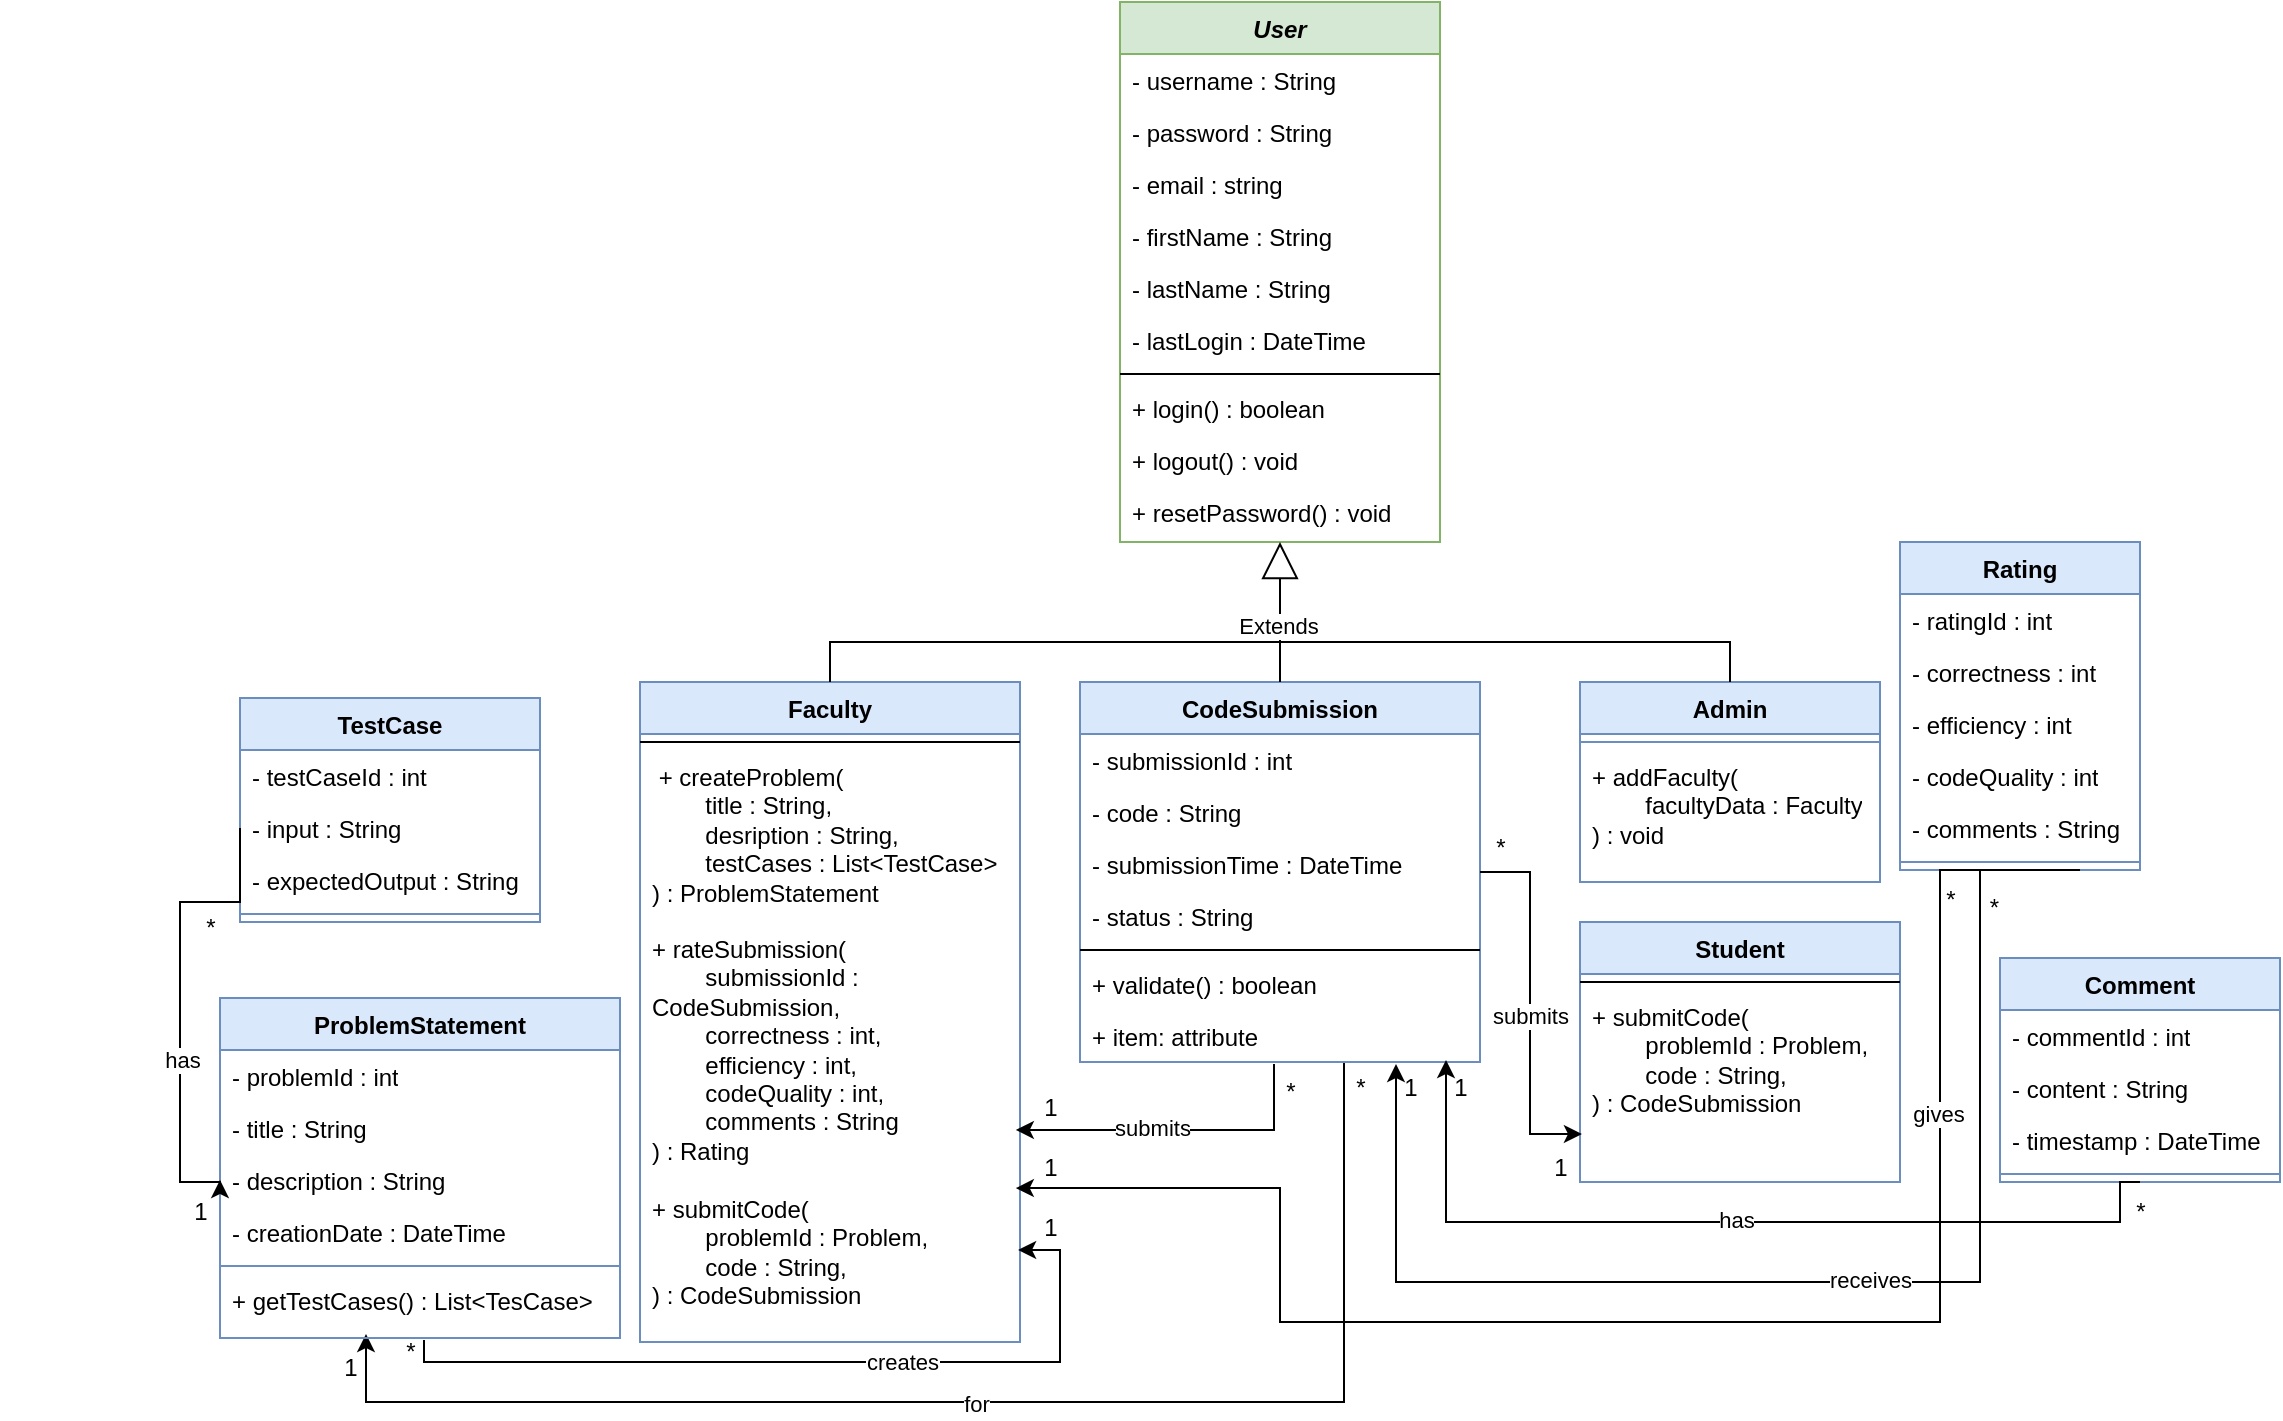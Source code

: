 <mxfile version="26.0.14">
  <diagram id="C5RBs43oDa-KdzZeNtuy" name="UML class diagram">
    <mxGraphModel dx="2288" dy="2076" grid="1" gridSize="10" guides="1" tooltips="1" connect="1" arrows="1" fold="1" page="1" pageScale="1" pageWidth="827" pageHeight="1169" math="0" shadow="0">
      <root>
        <mxCell id="WIyWlLk6GJQsqaUBKTNV-0" />
        <mxCell id="WIyWlLk6GJQsqaUBKTNV-1" parent="WIyWlLk6GJQsqaUBKTNV-0" />
        <mxCell id="zkfFHV4jXpPFQw0GAbJ--0" value="User" style="swimlane;fontStyle=3;align=center;verticalAlign=top;childLayout=stackLayout;horizontal=1;startSize=26;horizontalStack=0;resizeParent=1;resizeLast=0;collapsible=1;marginBottom=0;rounded=0;shadow=0;strokeWidth=1;fillColor=#d5e8d4;strokeColor=#82b366;" parent="WIyWlLk6GJQsqaUBKTNV-1" vertex="1">
          <mxGeometry x="550" y="-150" width="160" height="270" as="geometry">
            <mxRectangle x="230" y="140" width="160" height="26" as="alternateBounds" />
          </mxGeometry>
        </mxCell>
        <mxCell id="zkfFHV4jXpPFQw0GAbJ--1" value="- username : String" style="text;align=left;verticalAlign=top;spacingLeft=4;spacingRight=4;overflow=hidden;rotatable=0;points=[[0,0.5],[1,0.5]];portConstraint=eastwest;" parent="zkfFHV4jXpPFQw0GAbJ--0" vertex="1">
          <mxGeometry y="26" width="160" height="26" as="geometry" />
        </mxCell>
        <mxCell id="zkfFHV4jXpPFQw0GAbJ--2" value="- password : String" style="text;align=left;verticalAlign=top;spacingLeft=4;spacingRight=4;overflow=hidden;rotatable=0;points=[[0,0.5],[1,0.5]];portConstraint=eastwest;rounded=0;shadow=0;html=0;" parent="zkfFHV4jXpPFQw0GAbJ--0" vertex="1">
          <mxGeometry y="52" width="160" height="26" as="geometry" />
        </mxCell>
        <mxCell id="zkfFHV4jXpPFQw0GAbJ--3" value="- email : string" style="text;align=left;verticalAlign=top;spacingLeft=4;spacingRight=4;overflow=hidden;rotatable=0;points=[[0,0.5],[1,0.5]];portConstraint=eastwest;rounded=0;shadow=0;html=0;" parent="zkfFHV4jXpPFQw0GAbJ--0" vertex="1">
          <mxGeometry y="78" width="160" height="26" as="geometry" />
        </mxCell>
        <mxCell id="7-g8ltdBN5km7D0hTnnt-24" value="- firstName : String" style="text;strokeColor=none;fillColor=none;align=left;verticalAlign=top;spacingLeft=4;spacingRight=4;overflow=hidden;rotatable=0;points=[[0,0.5],[1,0.5]];portConstraint=eastwest;whiteSpace=wrap;html=1;" parent="zkfFHV4jXpPFQw0GAbJ--0" vertex="1">
          <mxGeometry y="104" width="160" height="26" as="geometry" />
        </mxCell>
        <mxCell id="7-g8ltdBN5km7D0hTnnt-26" value="- lastName : String" style="text;strokeColor=none;fillColor=none;align=left;verticalAlign=top;spacingLeft=4;spacingRight=4;overflow=hidden;rotatable=0;points=[[0,0.5],[1,0.5]];portConstraint=eastwest;whiteSpace=wrap;html=1;" parent="zkfFHV4jXpPFQw0GAbJ--0" vertex="1">
          <mxGeometry y="130" width="160" height="26" as="geometry" />
        </mxCell>
        <mxCell id="7-g8ltdBN5km7D0hTnnt-25" value="- lastLogin : DateTime" style="text;strokeColor=none;fillColor=none;align=left;verticalAlign=top;spacingLeft=4;spacingRight=4;overflow=hidden;rotatable=0;points=[[0,0.5],[1,0.5]];portConstraint=eastwest;whiteSpace=wrap;html=1;" parent="zkfFHV4jXpPFQw0GAbJ--0" vertex="1">
          <mxGeometry y="156" width="160" height="26" as="geometry" />
        </mxCell>
        <mxCell id="zkfFHV4jXpPFQw0GAbJ--4" value="" style="line;html=1;strokeWidth=1;align=left;verticalAlign=middle;spacingTop=-1;spacingLeft=3;spacingRight=3;rotatable=0;labelPosition=right;points=[];portConstraint=eastwest;" parent="zkfFHV4jXpPFQw0GAbJ--0" vertex="1">
          <mxGeometry y="182" width="160" height="8" as="geometry" />
        </mxCell>
        <mxCell id="7-g8ltdBN5km7D0hTnnt-27" value="+ login() : boolean" style="text;strokeColor=none;fillColor=none;align=left;verticalAlign=top;spacingLeft=4;spacingRight=4;overflow=hidden;rotatable=0;points=[[0,0.5],[1,0.5]];portConstraint=eastwest;whiteSpace=wrap;html=1;" parent="zkfFHV4jXpPFQw0GAbJ--0" vertex="1">
          <mxGeometry y="190" width="160" height="26" as="geometry" />
        </mxCell>
        <mxCell id="7-g8ltdBN5km7D0hTnnt-28" value="+ logout() : void" style="text;strokeColor=none;fillColor=none;align=left;verticalAlign=top;spacingLeft=4;spacingRight=4;overflow=hidden;rotatable=0;points=[[0,0.5],[1,0.5]];portConstraint=eastwest;whiteSpace=wrap;html=1;" parent="zkfFHV4jXpPFQw0GAbJ--0" vertex="1">
          <mxGeometry y="216" width="160" height="26" as="geometry" />
        </mxCell>
        <mxCell id="7-g8ltdBN5km7D0hTnnt-29" value="+ resetPassword() : void" style="text;strokeColor=none;fillColor=none;align=left;verticalAlign=top;spacingLeft=4;spacingRight=4;overflow=hidden;rotatable=0;points=[[0,0.5],[1,0.5]];portConstraint=eastwest;whiteSpace=wrap;html=1;" parent="zkfFHV4jXpPFQw0GAbJ--0" vertex="1">
          <mxGeometry y="242" width="160" height="26" as="geometry" />
        </mxCell>
        <mxCell id="7-g8ltdBN5km7D0hTnnt-107" style="edgeStyle=orthogonalEdgeStyle;rounded=0;orthogonalLoop=1;jettySize=auto;html=1;entryX=0.365;entryY=0.938;entryDx=0;entryDy=0;exitX=0.66;exitY=1;exitDx=0;exitDy=0;exitPerimeter=0;entryPerimeter=0;" parent="WIyWlLk6GJQsqaUBKTNV-1" source="7-g8ltdBN5km7D0hTnnt-40" target="7-g8ltdBN5km7D0hTnnt-15" edge="1">
          <mxGeometry relative="1" as="geometry">
            <Array as="points">
              <mxPoint x="662" y="550" />
              <mxPoint x="173" y="550" />
            </Array>
          </mxGeometry>
        </mxCell>
        <mxCell id="7-g8ltdBN5km7D0hTnnt-110" value="for" style="edgeLabel;html=1;align=center;verticalAlign=middle;resizable=0;points=[];" parent="7-g8ltdBN5km7D0hTnnt-107" vertex="1" connectable="0">
          <mxGeometry x="0.023" y="1" relative="1" as="geometry">
            <mxPoint as="offset" />
          </mxGeometry>
        </mxCell>
        <mxCell id="zkfFHV4jXpPFQw0GAbJ--6" value="CodeSubmission" style="swimlane;fontStyle=1;align=center;verticalAlign=top;childLayout=stackLayout;horizontal=1;startSize=26;horizontalStack=0;resizeParent=1;resizeLast=0;collapsible=1;marginBottom=0;rounded=0;shadow=0;strokeWidth=1;fillColor=#dae8fc;strokeColor=#6c8ebf;" parent="WIyWlLk6GJQsqaUBKTNV-1" vertex="1">
          <mxGeometry x="530" y="190" width="200" height="190" as="geometry">
            <mxRectangle x="130" y="380" width="160" height="26" as="alternateBounds" />
          </mxGeometry>
        </mxCell>
        <mxCell id="7-g8ltdBN5km7D0hTnnt-42" value="- submissionId : int" style="text;strokeColor=none;fillColor=none;align=left;verticalAlign=top;spacingLeft=4;spacingRight=4;overflow=hidden;rotatable=0;points=[[0,0.5],[1,0.5]];portConstraint=eastwest;whiteSpace=wrap;html=1;" parent="zkfFHV4jXpPFQw0GAbJ--6" vertex="1">
          <mxGeometry y="26" width="200" height="26" as="geometry" />
        </mxCell>
        <mxCell id="7-g8ltdBN5km7D0hTnnt-44" value="- code : String" style="text;strokeColor=none;fillColor=none;align=left;verticalAlign=top;spacingLeft=4;spacingRight=4;overflow=hidden;rotatable=0;points=[[0,0.5],[1,0.5]];portConstraint=eastwest;whiteSpace=wrap;html=1;" parent="zkfFHV4jXpPFQw0GAbJ--6" vertex="1">
          <mxGeometry y="52" width="200" height="26" as="geometry" />
        </mxCell>
        <mxCell id="7-g8ltdBN5km7D0hTnnt-43" value="- submissionTime : DateTime" style="text;strokeColor=none;fillColor=none;align=left;verticalAlign=top;spacingLeft=4;spacingRight=4;overflow=hidden;rotatable=0;points=[[0,0.5],[1,0.5]];portConstraint=eastwest;whiteSpace=wrap;html=1;" parent="zkfFHV4jXpPFQw0GAbJ--6" vertex="1">
          <mxGeometry y="78" width="200" height="26" as="geometry" />
        </mxCell>
        <mxCell id="7-g8ltdBN5km7D0hTnnt-41" value="- status : String" style="text;strokeColor=none;fillColor=none;align=left;verticalAlign=top;spacingLeft=4;spacingRight=4;overflow=hidden;rotatable=0;points=[[0,0.5],[1,0.5]];portConstraint=eastwest;whiteSpace=wrap;html=1;" parent="zkfFHV4jXpPFQw0GAbJ--6" vertex="1">
          <mxGeometry y="104" width="200" height="26" as="geometry" />
        </mxCell>
        <mxCell id="zkfFHV4jXpPFQw0GAbJ--9" value="" style="line;html=1;strokeWidth=1;align=left;verticalAlign=middle;spacingTop=-1;spacingLeft=3;spacingRight=3;rotatable=0;labelPosition=right;points=[];portConstraint=eastwest;" parent="zkfFHV4jXpPFQw0GAbJ--6" vertex="1">
          <mxGeometry y="130" width="200" height="8" as="geometry" />
        </mxCell>
        <mxCell id="7-g8ltdBN5km7D0hTnnt-39" value="+ validate() : boolean" style="text;strokeColor=none;fillColor=none;align=left;verticalAlign=top;spacingLeft=4;spacingRight=4;overflow=hidden;rotatable=0;points=[[0,0.5],[1,0.5]];portConstraint=eastwest;whiteSpace=wrap;html=1;" parent="zkfFHV4jXpPFQw0GAbJ--6" vertex="1">
          <mxGeometry y="138" width="200" height="26" as="geometry" />
        </mxCell>
        <mxCell id="7-g8ltdBN5km7D0hTnnt-40" value="+ item: attribute" style="text;strokeColor=none;fillColor=none;align=left;verticalAlign=top;spacingLeft=4;spacingRight=4;overflow=hidden;rotatable=0;points=[[0,0.5],[1,0.5]];portConstraint=eastwest;whiteSpace=wrap;html=1;" parent="zkfFHV4jXpPFQw0GAbJ--6" vertex="1">
          <mxGeometry y="164" width="200" height="26" as="geometry" />
        </mxCell>
        <mxCell id="zkfFHV4jXpPFQw0GAbJ--17" value="Faculty" style="swimlane;fontStyle=1;align=center;verticalAlign=top;childLayout=stackLayout;horizontal=1;startSize=26;horizontalStack=0;resizeParent=1;resizeLast=0;collapsible=1;marginBottom=0;rounded=0;shadow=0;strokeWidth=1;fillColor=#dae8fc;strokeColor=#6c8ebf;" parent="WIyWlLk6GJQsqaUBKTNV-1" vertex="1">
          <mxGeometry x="310" y="190" width="190" height="330" as="geometry">
            <mxRectangle x="550" y="140" width="160" height="26" as="alternateBounds" />
          </mxGeometry>
        </mxCell>
        <mxCell id="zkfFHV4jXpPFQw0GAbJ--23" value="" style="line;html=1;strokeWidth=1;align=left;verticalAlign=middle;spacingTop=-1;spacingLeft=3;spacingRight=3;rotatable=0;labelPosition=right;points=[];portConstraint=eastwest;" parent="zkfFHV4jXpPFQw0GAbJ--17" vertex="1">
          <mxGeometry y="26" width="190" height="8" as="geometry" />
        </mxCell>
        <mxCell id="7-g8ltdBN5km7D0hTnnt-45" value="&amp;nbsp;+ createProblem(&lt;div&gt;&lt;span style=&quot;white-space: pre;&quot;&gt;&lt;span style=&quot;white-space: pre;&quot;&gt;&#x9;&lt;/span&gt;title : String,&lt;/span&gt;&lt;/div&gt;&lt;div&gt;&lt;span style=&quot;white-space: pre;&quot;&gt;&lt;span style=&quot;white-space: pre;&quot;&gt;&#x9;&lt;/span&gt;desription : String,&lt;/span&gt;&lt;/div&gt;&lt;div&gt;&lt;span style=&quot;white-space: pre;&quot;&gt;&lt;span style=&quot;white-space: pre;&quot;&gt;&#x9;&lt;/span&gt;testCases : List&amp;lt;TestCase&amp;gt;&#x9;&lt;/span&gt;&lt;/div&gt;&lt;div&gt;) : ProblemStatement&lt;/div&gt;" style="text;strokeColor=none;fillColor=none;align=left;verticalAlign=top;spacingLeft=4;spacingRight=4;overflow=hidden;rotatable=0;points=[[0,0.5],[1,0.5]];portConstraint=eastwest;whiteSpace=wrap;html=1;" parent="zkfFHV4jXpPFQw0GAbJ--17" vertex="1">
          <mxGeometry y="34" width="190" height="86" as="geometry" />
        </mxCell>
        <mxCell id="7-g8ltdBN5km7D0hTnnt-46" value="+ rateSubmission(&lt;div&gt;&lt;span style=&quot;white-space: pre;&quot;&gt;&#x9;&lt;/span&gt;submissionId : CodeSubmission,&lt;/div&gt;&lt;div&gt;&lt;span style=&quot;white-space: pre;&quot;&gt;&#x9;&lt;/span&gt;correctness : int,&lt;br&gt;&lt;/div&gt;&lt;div&gt;&lt;span style=&quot;white-space: pre;&quot;&gt;&#x9;&lt;/span&gt;efficiency : int,&lt;br&gt;&lt;/div&gt;&lt;div&gt;&lt;span style=&quot;white-space: pre;&quot;&gt;&#x9;&lt;/span&gt;codeQuality : int,&lt;br&gt;&lt;/div&gt;&lt;div&gt;&lt;span style=&quot;white-space: pre;&quot;&gt;&#x9;&lt;/span&gt;comments : String&lt;br&gt;&lt;/div&gt;&lt;div&gt;) : Rating&lt;/div&gt;" style="text;strokeColor=none;fillColor=none;align=left;verticalAlign=top;spacingLeft=4;spacingRight=4;overflow=hidden;rotatable=0;points=[[0,0.5],[1,0.5]];portConstraint=eastwest;whiteSpace=wrap;html=1;" parent="zkfFHV4jXpPFQw0GAbJ--17" vertex="1">
          <mxGeometry y="120" width="190" height="130" as="geometry" />
        </mxCell>
        <mxCell id="7-g8ltdBN5km7D0hTnnt-48" value="+ submitCode(&lt;div&gt;&lt;span style=&quot;white-space: pre;&quot;&gt;&#x9;&lt;/span&gt;problemId : Problem,&lt;br&gt;&lt;/div&gt;&lt;div&gt;&lt;span style=&quot;white-space: pre;&quot;&gt;&#x9;&lt;/span&gt;code : String,&lt;/div&gt;&lt;div&gt;) : CodeSubmission&lt;/div&gt;" style="text;strokeColor=none;fillColor=none;align=left;verticalAlign=top;spacingLeft=4;spacingRight=4;overflow=hidden;rotatable=0;points=[[0,0.5],[1,0.5]];portConstraint=eastwest;whiteSpace=wrap;html=1;" parent="zkfFHV4jXpPFQw0GAbJ--17" vertex="1">
          <mxGeometry y="250" width="190" height="80" as="geometry" />
        </mxCell>
        <mxCell id="7-g8ltdBN5km7D0hTnnt-4" value="Admin" style="swimlane;fontStyle=1;align=center;verticalAlign=top;childLayout=stackLayout;horizontal=1;startSize=26;horizontalStack=0;resizeParent=1;resizeParentMax=0;resizeLast=0;collapsible=1;marginBottom=0;whiteSpace=wrap;html=1;fillColor=#dae8fc;strokeColor=#6c8ebf;" parent="WIyWlLk6GJQsqaUBKTNV-1" vertex="1">
          <mxGeometry x="780" y="190" width="150" height="100" as="geometry" />
        </mxCell>
        <mxCell id="7-g8ltdBN5km7D0hTnnt-6" value="" style="line;strokeWidth=1;fillColor=none;align=left;verticalAlign=middle;spacingTop=-1;spacingLeft=3;spacingRight=3;rotatable=0;labelPosition=right;points=[];portConstraint=eastwest;strokeColor=inherit;" parent="7-g8ltdBN5km7D0hTnnt-4" vertex="1">
          <mxGeometry y="26" width="150" height="8" as="geometry" />
        </mxCell>
        <mxCell id="7-g8ltdBN5km7D0hTnnt-7" value="+ addFaculty(&lt;div&gt;&lt;span style=&quot;white-space: pre;&quot;&gt;&#x9;&lt;/span&gt;facultyData : Faculty&lt;br&gt;&lt;/div&gt;&lt;div&gt;) : void&lt;/div&gt;" style="text;strokeColor=none;fillColor=none;align=left;verticalAlign=top;spacingLeft=4;spacingRight=4;overflow=hidden;rotatable=0;points=[[0,0.5],[1,0.5]];portConstraint=eastwest;whiteSpace=wrap;html=1;" parent="7-g8ltdBN5km7D0hTnnt-4" vertex="1">
          <mxGeometry y="34" width="150" height="66" as="geometry" />
        </mxCell>
        <mxCell id="7-g8ltdBN5km7D0hTnnt-8" value="Rating" style="swimlane;fontStyle=1;align=center;verticalAlign=top;childLayout=stackLayout;horizontal=1;startSize=26;horizontalStack=0;resizeParent=1;resizeParentMax=0;resizeLast=0;collapsible=1;marginBottom=0;whiteSpace=wrap;html=1;fillColor=#dae8fc;strokeColor=#6c8ebf;" parent="WIyWlLk6GJQsqaUBKTNV-1" vertex="1">
          <mxGeometry x="940" y="120" width="120" height="164" as="geometry" />
        </mxCell>
        <mxCell id="7-g8ltdBN5km7D0hTnnt-31" value="- ratingId : int" style="text;strokeColor=none;fillColor=none;align=left;verticalAlign=top;spacingLeft=4;spacingRight=4;overflow=hidden;rotatable=0;points=[[0,0.5],[1,0.5]];portConstraint=eastwest;whiteSpace=wrap;html=1;" parent="7-g8ltdBN5km7D0hTnnt-8" vertex="1">
          <mxGeometry y="26" width="120" height="26" as="geometry" />
        </mxCell>
        <mxCell id="7-g8ltdBN5km7D0hTnnt-33" value="- correctness : int" style="text;strokeColor=none;fillColor=none;align=left;verticalAlign=top;spacingLeft=4;spacingRight=4;overflow=hidden;rotatable=0;points=[[0,0.5],[1,0.5]];portConstraint=eastwest;whiteSpace=wrap;html=1;" parent="7-g8ltdBN5km7D0hTnnt-8" vertex="1">
          <mxGeometry y="52" width="120" height="26" as="geometry" />
        </mxCell>
        <mxCell id="7-g8ltdBN5km7D0hTnnt-34" value="- efficiency : int" style="text;strokeColor=none;fillColor=none;align=left;verticalAlign=top;spacingLeft=4;spacingRight=4;overflow=hidden;rotatable=0;points=[[0,0.5],[1,0.5]];portConstraint=eastwest;whiteSpace=wrap;html=1;" parent="7-g8ltdBN5km7D0hTnnt-8" vertex="1">
          <mxGeometry y="78" width="120" height="26" as="geometry" />
        </mxCell>
        <mxCell id="7-g8ltdBN5km7D0hTnnt-32" value="- codeQuality : int" style="text;strokeColor=none;fillColor=none;align=left;verticalAlign=top;spacingLeft=4;spacingRight=4;overflow=hidden;rotatable=0;points=[[0,0.5],[1,0.5]];portConstraint=eastwest;whiteSpace=wrap;html=1;" parent="7-g8ltdBN5km7D0hTnnt-8" vertex="1">
          <mxGeometry y="104" width="120" height="26" as="geometry" />
        </mxCell>
        <mxCell id="7-g8ltdBN5km7D0hTnnt-9" value="- comments : String" style="text;strokeColor=none;fillColor=none;align=left;verticalAlign=top;spacingLeft=4;spacingRight=4;overflow=hidden;rotatable=0;points=[[0,0.5],[1,0.5]];portConstraint=eastwest;whiteSpace=wrap;html=1;" parent="7-g8ltdBN5km7D0hTnnt-8" vertex="1">
          <mxGeometry y="130" width="120" height="26" as="geometry" />
        </mxCell>
        <mxCell id="7-g8ltdBN5km7D0hTnnt-10" value="" style="line;strokeWidth=1;fillColor=none;align=left;verticalAlign=middle;spacingTop=-1;spacingLeft=3;spacingRight=3;rotatable=0;labelPosition=right;points=[];portConstraint=eastwest;strokeColor=inherit;" parent="7-g8ltdBN5km7D0hTnnt-8" vertex="1">
          <mxGeometry y="156" width="120" height="8" as="geometry" />
        </mxCell>
        <mxCell id="7-g8ltdBN5km7D0hTnnt-12" value="ProblemStatement" style="swimlane;fontStyle=1;align=center;verticalAlign=top;childLayout=stackLayout;horizontal=1;startSize=26;horizontalStack=0;resizeParent=1;resizeParentMax=0;resizeLast=0;collapsible=1;marginBottom=0;whiteSpace=wrap;html=1;fillColor=#dae8fc;strokeColor=#6c8ebf;" parent="WIyWlLk6GJQsqaUBKTNV-1" vertex="1">
          <mxGeometry x="100" y="348" width="200" height="170" as="geometry" />
        </mxCell>
        <mxCell id="7-g8ltdBN5km7D0hTnnt-35" value="- problemId : int" style="text;strokeColor=none;fillColor=none;align=left;verticalAlign=top;spacingLeft=4;spacingRight=4;overflow=hidden;rotatable=0;points=[[0,0.5],[1,0.5]];portConstraint=eastwest;whiteSpace=wrap;html=1;" parent="7-g8ltdBN5km7D0hTnnt-12" vertex="1">
          <mxGeometry y="26" width="200" height="26" as="geometry" />
        </mxCell>
        <mxCell id="7-g8ltdBN5km7D0hTnnt-36" value="- title : String" style="text;strokeColor=none;fillColor=none;align=left;verticalAlign=top;spacingLeft=4;spacingRight=4;overflow=hidden;rotatable=0;points=[[0,0.5],[1,0.5]];portConstraint=eastwest;whiteSpace=wrap;html=1;" parent="7-g8ltdBN5km7D0hTnnt-12" vertex="1">
          <mxGeometry y="52" width="200" height="26" as="geometry" />
        </mxCell>
        <mxCell id="7-g8ltdBN5km7D0hTnnt-37" value="- description : String" style="text;strokeColor=none;fillColor=none;align=left;verticalAlign=top;spacingLeft=4;spacingRight=4;overflow=hidden;rotatable=0;points=[[0,0.5],[1,0.5]];portConstraint=eastwest;whiteSpace=wrap;html=1;" parent="7-g8ltdBN5km7D0hTnnt-12" vertex="1">
          <mxGeometry y="78" width="200" height="26" as="geometry" />
        </mxCell>
        <mxCell id="7-g8ltdBN5km7D0hTnnt-13" value="- creationDate : DateTime" style="text;strokeColor=none;fillColor=none;align=left;verticalAlign=top;spacingLeft=4;spacingRight=4;overflow=hidden;rotatable=0;points=[[0,0.5],[1,0.5]];portConstraint=eastwest;whiteSpace=wrap;html=1;" parent="7-g8ltdBN5km7D0hTnnt-12" vertex="1">
          <mxGeometry y="104" width="200" height="26" as="geometry" />
        </mxCell>
        <mxCell id="7-g8ltdBN5km7D0hTnnt-14" value="" style="line;strokeWidth=1;fillColor=none;align=left;verticalAlign=middle;spacingTop=-1;spacingLeft=3;spacingRight=3;rotatable=0;labelPosition=right;points=[];portConstraint=eastwest;strokeColor=inherit;" parent="7-g8ltdBN5km7D0hTnnt-12" vertex="1">
          <mxGeometry y="130" width="200" height="8" as="geometry" />
        </mxCell>
        <mxCell id="7-g8ltdBN5km7D0hTnnt-15" value="+ getTestCases() : List&amp;lt;TesCase&amp;gt;" style="text;strokeColor=none;fillColor=none;align=left;verticalAlign=top;spacingLeft=4;spacingRight=4;overflow=hidden;rotatable=0;points=[[0,0.5],[1,0.5]];portConstraint=eastwest;whiteSpace=wrap;html=1;" parent="7-g8ltdBN5km7D0hTnnt-12" vertex="1">
          <mxGeometry y="138" width="200" height="32" as="geometry" />
        </mxCell>
        <mxCell id="7-g8ltdBN5km7D0hTnnt-16" value="TestCase" style="swimlane;fontStyle=1;align=center;verticalAlign=top;childLayout=stackLayout;horizontal=1;startSize=26;horizontalStack=0;resizeParent=1;resizeParentMax=0;resizeLast=0;collapsible=1;marginBottom=0;whiteSpace=wrap;html=1;fillColor=#dae8fc;strokeColor=#6c8ebf;" parent="WIyWlLk6GJQsqaUBKTNV-1" vertex="1">
          <mxGeometry x="110" y="198" width="150" height="112" as="geometry" />
        </mxCell>
        <mxCell id="7-g8ltdBN5km7D0hTnnt-17" value="- testCaseId : int&lt;span style=&quot;white-space: pre;&quot;&gt;&#x9;&lt;/span&gt;" style="text;strokeColor=none;fillColor=none;align=left;verticalAlign=top;spacingLeft=4;spacingRight=4;overflow=hidden;rotatable=0;points=[[0,0.5],[1,0.5]];portConstraint=eastwest;whiteSpace=wrap;html=1;" parent="7-g8ltdBN5km7D0hTnnt-16" vertex="1">
          <mxGeometry y="26" width="150" height="26" as="geometry" />
        </mxCell>
        <mxCell id="7-g8ltdBN5km7D0hTnnt-47" value="- input : String" style="text;strokeColor=none;fillColor=none;align=left;verticalAlign=top;spacingLeft=4;spacingRight=4;overflow=hidden;rotatable=0;points=[[0,0.5],[1,0.5]];portConstraint=eastwest;whiteSpace=wrap;html=1;" parent="7-g8ltdBN5km7D0hTnnt-16" vertex="1">
          <mxGeometry y="52" width="150" height="26" as="geometry" />
        </mxCell>
        <mxCell id="7-g8ltdBN5km7D0hTnnt-19" value="- expectedOutput : String" style="text;strokeColor=none;fillColor=none;align=left;verticalAlign=top;spacingLeft=4;spacingRight=4;overflow=hidden;rotatable=0;points=[[0,0.5],[1,0.5]];portConstraint=eastwest;whiteSpace=wrap;html=1;" parent="7-g8ltdBN5km7D0hTnnt-16" vertex="1">
          <mxGeometry y="78" width="150" height="26" as="geometry" />
        </mxCell>
        <mxCell id="7-g8ltdBN5km7D0hTnnt-18" value="" style="line;strokeWidth=1;fillColor=none;align=left;verticalAlign=middle;spacingTop=-1;spacingLeft=3;spacingRight=3;rotatable=0;labelPosition=right;points=[];portConstraint=eastwest;strokeColor=inherit;" parent="7-g8ltdBN5km7D0hTnnt-16" vertex="1">
          <mxGeometry y="104" width="150" height="8" as="geometry" />
        </mxCell>
        <mxCell id="7-g8ltdBN5km7D0hTnnt-20" value="Comment" style="swimlane;fontStyle=1;align=center;verticalAlign=top;childLayout=stackLayout;horizontal=1;startSize=26;horizontalStack=0;resizeParent=1;resizeParentMax=0;resizeLast=0;collapsible=1;marginBottom=0;whiteSpace=wrap;html=1;fillColor=#dae8fc;strokeColor=#6c8ebf;" parent="WIyWlLk6GJQsqaUBKTNV-1" vertex="1">
          <mxGeometry x="990" y="328" width="140" height="112" as="geometry" />
        </mxCell>
        <mxCell id="7-g8ltdBN5km7D0hTnnt-23" value="- commentId : int" style="text;strokeColor=none;fillColor=none;align=left;verticalAlign=top;spacingLeft=4;spacingRight=4;overflow=hidden;rotatable=0;points=[[0,0.5],[1,0.5]];portConstraint=eastwest;whiteSpace=wrap;html=1;" parent="7-g8ltdBN5km7D0hTnnt-20" vertex="1">
          <mxGeometry y="26" width="140" height="26" as="geometry" />
        </mxCell>
        <mxCell id="7-g8ltdBN5km7D0hTnnt-38" value="- content : String" style="text;strokeColor=none;fillColor=none;align=left;verticalAlign=top;spacingLeft=4;spacingRight=4;overflow=hidden;rotatable=0;points=[[0,0.5],[1,0.5]];portConstraint=eastwest;whiteSpace=wrap;html=1;" parent="7-g8ltdBN5km7D0hTnnt-20" vertex="1">
          <mxGeometry y="52" width="140" height="26" as="geometry" />
        </mxCell>
        <mxCell id="7-g8ltdBN5km7D0hTnnt-21" value="- timestamp : DateTime" style="text;strokeColor=none;fillColor=none;align=left;verticalAlign=top;spacingLeft=4;spacingRight=4;overflow=hidden;rotatable=0;points=[[0,0.5],[1,0.5]];portConstraint=eastwest;whiteSpace=wrap;html=1;" parent="7-g8ltdBN5km7D0hTnnt-20" vertex="1">
          <mxGeometry y="78" width="140" height="26" as="geometry" />
        </mxCell>
        <mxCell id="7-g8ltdBN5km7D0hTnnt-22" value="" style="line;strokeWidth=1;fillColor=none;align=left;verticalAlign=middle;spacingTop=-1;spacingLeft=3;spacingRight=3;rotatable=0;labelPosition=right;points=[];portConstraint=eastwest;strokeColor=inherit;" parent="7-g8ltdBN5km7D0hTnnt-20" vertex="1">
          <mxGeometry y="104" width="140" height="8" as="geometry" />
        </mxCell>
        <mxCell id="zkfFHV4jXpPFQw0GAbJ--13" value="Student" style="swimlane;fontStyle=1;align=center;verticalAlign=top;childLayout=stackLayout;horizontal=1;startSize=26;horizontalStack=0;resizeParent=1;resizeLast=0;collapsible=1;marginBottom=0;rounded=0;shadow=0;strokeWidth=1;fillColor=#dae8fc;strokeColor=#6c8ebf;" parent="WIyWlLk6GJQsqaUBKTNV-1" vertex="1">
          <mxGeometry x="780" y="310" width="160" height="130" as="geometry">
            <mxRectangle x="340" y="380" width="170" height="26" as="alternateBounds" />
          </mxGeometry>
        </mxCell>
        <mxCell id="zkfFHV4jXpPFQw0GAbJ--15" value="" style="line;html=1;strokeWidth=1;align=left;verticalAlign=middle;spacingTop=-1;spacingLeft=3;spacingRight=3;rotatable=0;labelPosition=right;points=[];portConstraint=eastwest;" parent="zkfFHV4jXpPFQw0GAbJ--13" vertex="1">
          <mxGeometry y="26" width="160" height="8" as="geometry" />
        </mxCell>
        <mxCell id="7-g8ltdBN5km7D0hTnnt-30" value="+ submitCode(&lt;div&gt;&lt;span style=&quot;white-space: pre;&quot;&gt;&#x9;&lt;/span&gt;problemId : Problem,&lt;br&gt;&lt;/div&gt;&lt;div&gt;&lt;span style=&quot;white-space: pre;&quot;&gt;&#x9;&lt;/span&gt;code : String,&lt;/div&gt;&lt;div&gt;) : CodeSubmission&lt;/div&gt;" style="text;strokeColor=none;fillColor=none;align=left;verticalAlign=top;spacingLeft=4;spacingRight=4;overflow=hidden;rotatable=0;points=[[0,0.5],[1,0.5]];portConstraint=eastwest;whiteSpace=wrap;html=1;" parent="zkfFHV4jXpPFQw0GAbJ--13" vertex="1">
          <mxGeometry y="34" width="160" height="96" as="geometry" />
        </mxCell>
        <mxCell id="7-g8ltdBN5km7D0hTnnt-80" value="Extends" style="endArrow=block;endSize=16;endFill=0;html=1;rounded=0;exitX=0.5;exitY=0;exitDx=0;exitDy=0;" parent="WIyWlLk6GJQsqaUBKTNV-1" source="zkfFHV4jXpPFQw0GAbJ--6" edge="1">
          <mxGeometry x="-0.201" y="1" width="160" relative="1" as="geometry">
            <mxPoint x="600" y="160" as="sourcePoint" />
            <mxPoint x="630" y="120" as="targetPoint" />
            <mxPoint as="offset" />
          </mxGeometry>
        </mxCell>
        <mxCell id="7-g8ltdBN5km7D0hTnnt-81" value="" style="endArrow=none;html=1;rounded=0;entryX=0.5;entryY=0;entryDx=0;entryDy=0;exitX=0.5;exitY=0;exitDx=0;exitDy=0;" parent="WIyWlLk6GJQsqaUBKTNV-1" source="zkfFHV4jXpPFQw0GAbJ--17" target="7-g8ltdBN5km7D0hTnnt-4" edge="1">
          <mxGeometry width="50" height="50" relative="1" as="geometry">
            <mxPoint x="630" y="170" as="sourcePoint" />
            <mxPoint x="750" y="120" as="targetPoint" />
            <Array as="points">
              <mxPoint x="405" y="170" />
              <mxPoint x="855" y="170" />
            </Array>
          </mxGeometry>
        </mxCell>
        <mxCell id="7-g8ltdBN5km7D0hTnnt-96" style="edgeStyle=orthogonalEdgeStyle;rounded=0;orthogonalLoop=1;jettySize=auto;html=1;entryX=0.006;entryY=0.75;entryDx=0;entryDy=0;entryPerimeter=0;" parent="WIyWlLk6GJQsqaUBKTNV-1" source="zkfFHV4jXpPFQw0GAbJ--6" target="7-g8ltdBN5km7D0hTnnt-30" edge="1">
          <mxGeometry relative="1" as="geometry" />
        </mxCell>
        <mxCell id="7-g8ltdBN5km7D0hTnnt-97" value="submits" style="edgeLabel;html=1;align=center;verticalAlign=middle;resizable=0;points=[];" parent="7-g8ltdBN5km7D0hTnnt-96" vertex="1" connectable="0">
          <mxGeometry x="0.066" relative="1" as="geometry">
            <mxPoint as="offset" />
          </mxGeometry>
        </mxCell>
        <mxCell id="7-g8ltdBN5km7D0hTnnt-98" value="1" style="text;html=1;align=center;verticalAlign=middle;resizable=0;points=[];autosize=1;strokeColor=none;fillColor=none;" parent="WIyWlLk6GJQsqaUBKTNV-1" vertex="1">
          <mxGeometry x="755" y="418" width="30" height="30" as="geometry" />
        </mxCell>
        <mxCell id="7-g8ltdBN5km7D0hTnnt-99" value="*" style="text;html=1;align=center;verticalAlign=middle;resizable=0;points=[];autosize=1;strokeColor=none;fillColor=none;" parent="WIyWlLk6GJQsqaUBKTNV-1" vertex="1">
          <mxGeometry x="725" y="258" width="30" height="30" as="geometry" />
        </mxCell>
        <mxCell id="7-g8ltdBN5km7D0hTnnt-103" style="edgeStyle=orthogonalEdgeStyle;rounded=0;orthogonalLoop=1;jettySize=auto;html=1;exitX=0.5;exitY=1;exitDx=0;exitDy=0;entryX=0.915;entryY=0.962;entryDx=0;entryDy=0;entryPerimeter=0;" parent="WIyWlLk6GJQsqaUBKTNV-1" source="7-g8ltdBN5km7D0hTnnt-20" target="7-g8ltdBN5km7D0hTnnt-40" edge="1">
          <mxGeometry relative="1" as="geometry">
            <Array as="points">
              <mxPoint x="1050" y="460" />
              <mxPoint x="713" y="460" />
            </Array>
          </mxGeometry>
        </mxCell>
        <mxCell id="7-g8ltdBN5km7D0hTnnt-106" value="has" style="edgeLabel;html=1;align=center;verticalAlign=middle;resizable=0;points=[];" parent="7-g8ltdBN5km7D0hTnnt-103" vertex="1" connectable="0">
          <mxGeometry x="-0.009" y="-1" relative="1" as="geometry">
            <mxPoint as="offset" />
          </mxGeometry>
        </mxCell>
        <mxCell id="7-g8ltdBN5km7D0hTnnt-104" value="*" style="text;html=1;align=center;verticalAlign=middle;resizable=0;points=[];autosize=1;strokeColor=none;fillColor=none;" parent="WIyWlLk6GJQsqaUBKTNV-1" vertex="1">
          <mxGeometry x="950" y="284" width="30" height="30" as="geometry" />
        </mxCell>
        <mxCell id="7-g8ltdBN5km7D0hTnnt-105" value="1" style="text;html=1;align=center;verticalAlign=middle;resizable=0;points=[];autosize=1;strokeColor=none;fillColor=none;" parent="WIyWlLk6GJQsqaUBKTNV-1" vertex="1">
          <mxGeometry x="705" y="378" width="30" height="30" as="geometry" />
        </mxCell>
        <mxCell id="7-g8ltdBN5km7D0hTnnt-108" value="1" style="text;html=1;align=center;verticalAlign=middle;resizable=0;points=[];autosize=1;strokeColor=none;fillColor=none;" parent="WIyWlLk6GJQsqaUBKTNV-1" vertex="1">
          <mxGeometry x="150" y="518" width="30" height="30" as="geometry" />
        </mxCell>
        <mxCell id="7-g8ltdBN5km7D0hTnnt-109" value="*" style="text;html=1;align=center;verticalAlign=middle;resizable=0;points=[];autosize=1;strokeColor=none;fillColor=none;" parent="WIyWlLk6GJQsqaUBKTNV-1" vertex="1">
          <mxGeometry x="655" y="378" width="30" height="30" as="geometry" />
        </mxCell>
        <mxCell id="7-g8ltdBN5km7D0hTnnt-111" style="edgeStyle=orthogonalEdgeStyle;rounded=0;orthogonalLoop=1;jettySize=auto;html=1;exitX=0.75;exitY=1;exitDx=0;exitDy=0;entryX=1.1;entryY=0.1;entryDx=0;entryDy=0;entryPerimeter=0;" parent="WIyWlLk6GJQsqaUBKTNV-1" source="7-g8ltdBN5km7D0hTnnt-8" target="7-g8ltdBN5km7D0hTnnt-109" edge="1">
          <mxGeometry relative="1" as="geometry">
            <Array as="points">
              <mxPoint x="980" y="284" />
              <mxPoint x="980" y="490" />
              <mxPoint x="688" y="490" />
            </Array>
          </mxGeometry>
        </mxCell>
        <mxCell id="7-g8ltdBN5km7D0hTnnt-118" value="receives" style="edgeLabel;html=1;align=center;verticalAlign=middle;resizable=0;points=[];" parent="7-g8ltdBN5km7D0hTnnt-111" vertex="1" connectable="0">
          <mxGeometry x="-0.051" y="-1" relative="1" as="geometry">
            <mxPoint as="offset" />
          </mxGeometry>
        </mxCell>
        <mxCell id="7-g8ltdBN5km7D0hTnnt-112" value="*" style="text;html=1;align=center;verticalAlign=middle;resizable=0;points=[];autosize=1;strokeColor=none;fillColor=none;" parent="WIyWlLk6GJQsqaUBKTNV-1" vertex="1">
          <mxGeometry x="1045" y="440" width="30" height="30" as="geometry" />
        </mxCell>
        <mxCell id="7-g8ltdBN5km7D0hTnnt-117" value="1" style="text;html=1;align=center;verticalAlign=middle;resizable=0;points=[];autosize=1;strokeColor=none;fillColor=none;" parent="WIyWlLk6GJQsqaUBKTNV-1" vertex="1">
          <mxGeometry x="680" y="378" width="30" height="30" as="geometry" />
        </mxCell>
        <mxCell id="7-g8ltdBN5km7D0hTnnt-119" style="edgeStyle=orthogonalEdgeStyle;rounded=0;orthogonalLoop=1;jettySize=auto;html=1;exitX=0.5;exitY=1;exitDx=0;exitDy=0;entryX=0.989;entryY=0.038;entryDx=0;entryDy=0;entryPerimeter=0;" parent="WIyWlLk6GJQsqaUBKTNV-1" source="7-g8ltdBN5km7D0hTnnt-8" target="7-g8ltdBN5km7D0hTnnt-48" edge="1">
          <mxGeometry relative="1" as="geometry">
            <Array as="points">
              <mxPoint x="960" y="284" />
              <mxPoint x="960" y="510" />
              <mxPoint x="630" y="510" />
              <mxPoint x="630" y="443" />
            </Array>
          </mxGeometry>
        </mxCell>
        <mxCell id="7-g8ltdBN5km7D0hTnnt-124" value="gives" style="edgeLabel;html=1;align=center;verticalAlign=middle;resizable=0;points=[];" parent="7-g8ltdBN5km7D0hTnnt-119" vertex="1" connectable="0">
          <mxGeometry x="-0.594" y="-1" relative="1" as="geometry">
            <mxPoint as="offset" />
          </mxGeometry>
        </mxCell>
        <mxCell id="7-g8ltdBN5km7D0hTnnt-120" value="*" style="text;html=1;align=center;verticalAlign=middle;resizable=0;points=[];autosize=1;strokeColor=none;fillColor=none;" parent="WIyWlLk6GJQsqaUBKTNV-1" vertex="1">
          <mxGeometry x="80" y="298" width="30" height="30" as="geometry" />
        </mxCell>
        <mxCell id="7-g8ltdBN5km7D0hTnnt-122" value="1" style="text;html=1;align=center;verticalAlign=middle;resizable=0;points=[];autosize=1;strokeColor=none;fillColor=none;" parent="WIyWlLk6GJQsqaUBKTNV-1" vertex="1">
          <mxGeometry x="500" y="418" width="30" height="30" as="geometry" />
        </mxCell>
        <mxCell id="7-g8ltdBN5km7D0hTnnt-128" style="edgeStyle=orthogonalEdgeStyle;rounded=0;orthogonalLoop=1;jettySize=auto;html=1;entryX=0;entryY=0.5;entryDx=0;entryDy=0;exitX=0;exitY=0.5;exitDx=0;exitDy=0;" parent="WIyWlLk6GJQsqaUBKTNV-1" source="7-g8ltdBN5km7D0hTnnt-47" target="7-g8ltdBN5km7D0hTnnt-37" edge="1">
          <mxGeometry relative="1" as="geometry">
            <Array as="points">
              <mxPoint x="110" y="300" />
              <mxPoint x="80" y="300" />
              <mxPoint x="80" y="440" />
            </Array>
          </mxGeometry>
        </mxCell>
        <mxCell id="7-g8ltdBN5km7D0hTnnt-142" value="has" style="edgeLabel;html=1;align=center;verticalAlign=middle;resizable=0;points=[];" parent="7-g8ltdBN5km7D0hTnnt-128" vertex="1" connectable="0">
          <mxGeometry x="0.279" y="1" relative="1" as="geometry">
            <mxPoint as="offset" />
          </mxGeometry>
        </mxCell>
        <mxCell id="7-g8ltdBN5km7D0hTnnt-130" value="*" style="text;html=1;align=center;verticalAlign=middle;resizable=0;points=[];autosize=1;strokeColor=none;fillColor=none;" parent="WIyWlLk6GJQsqaUBKTNV-1" vertex="1">
          <mxGeometry x="180" y="510" width="30" height="30" as="geometry" />
        </mxCell>
        <mxCell id="7-g8ltdBN5km7D0hTnnt-131" style="edgeStyle=orthogonalEdgeStyle;rounded=0;orthogonalLoop=1;jettySize=auto;html=1;entryX=0.995;entryY=0.425;entryDx=0;entryDy=0;entryPerimeter=0;exitX=0.51;exitY=1.031;exitDx=0;exitDy=0;exitPerimeter=0;" parent="WIyWlLk6GJQsqaUBKTNV-1" source="7-g8ltdBN5km7D0hTnnt-15" target="7-g8ltdBN5km7D0hTnnt-48" edge="1">
          <mxGeometry relative="1" as="geometry">
            <mxPoint x="190" y="620" as="sourcePoint" />
            <Array as="points">
              <mxPoint x="202" y="530" />
              <mxPoint x="520" y="530" />
              <mxPoint x="520" y="474" />
            </Array>
          </mxGeometry>
        </mxCell>
        <mxCell id="7-g8ltdBN5km7D0hTnnt-134" value="creates" style="edgeLabel;html=1;align=center;verticalAlign=middle;resizable=0;points=[];" parent="7-g8ltdBN5km7D0hTnnt-131" vertex="1" connectable="0">
          <mxGeometry x="0.23" relative="1" as="geometry">
            <mxPoint as="offset" />
          </mxGeometry>
        </mxCell>
        <mxCell id="7-g8ltdBN5km7D0hTnnt-132" value="1" style="text;html=1;align=center;verticalAlign=middle;resizable=0;points=[];autosize=1;strokeColor=none;fillColor=none;" parent="WIyWlLk6GJQsqaUBKTNV-1" vertex="1">
          <mxGeometry x="500" y="448" width="30" height="30" as="geometry" />
        </mxCell>
        <mxCell id="7-g8ltdBN5km7D0hTnnt-133" value="&amp;nbsp;*" style="text;html=1;align=center;verticalAlign=middle;resizable=0;points=[];autosize=1;strokeColor=none;fillColor=none;" parent="WIyWlLk6GJQsqaUBKTNV-1" vertex="1">
          <mxGeometry x="970" y="288" width="30" height="30" as="geometry" />
        </mxCell>
        <mxCell id="7-g8ltdBN5km7D0hTnnt-135" style="edgeStyle=orthogonalEdgeStyle;rounded=0;orthogonalLoop=1;jettySize=auto;html=1;entryX=0.989;entryY=0.8;entryDx=0;entryDy=0;entryPerimeter=0;exitX=0.485;exitY=1.038;exitDx=0;exitDy=0;exitPerimeter=0;" parent="WIyWlLk6GJQsqaUBKTNV-1" source="7-g8ltdBN5km7D0hTnnt-40" target="7-g8ltdBN5km7D0hTnnt-46" edge="1">
          <mxGeometry relative="1" as="geometry" />
        </mxCell>
        <mxCell id="7-g8ltdBN5km7D0hTnnt-139" value="submits" style="edgeLabel;html=1;align=center;verticalAlign=middle;resizable=0;points=[];" parent="7-g8ltdBN5km7D0hTnnt-135" vertex="1" connectable="0">
          <mxGeometry x="0.16" y="-1" relative="1" as="geometry">
            <mxPoint as="offset" />
          </mxGeometry>
        </mxCell>
        <mxCell id="7-g8ltdBN5km7D0hTnnt-136" value="*" style="text;html=1;align=center;verticalAlign=middle;resizable=0;points=[];autosize=1;strokeColor=none;fillColor=none;" parent="WIyWlLk6GJQsqaUBKTNV-1" vertex="1">
          <mxGeometry x="620" y="380" width="30" height="30" as="geometry" />
        </mxCell>
        <mxCell id="7-g8ltdBN5km7D0hTnnt-137" value="1" style="text;html=1;align=center;verticalAlign=middle;resizable=0;points=[];autosize=1;strokeColor=none;fillColor=none;" parent="WIyWlLk6GJQsqaUBKTNV-1" vertex="1">
          <mxGeometry x="500" y="388" width="30" height="30" as="geometry" />
        </mxCell>
        <mxCell id="7-g8ltdBN5km7D0hTnnt-129" value="1" style="text;html=1;align=center;verticalAlign=middle;resizable=0;points=[];autosize=1;strokeColor=none;fillColor=none;" parent="WIyWlLk6GJQsqaUBKTNV-1" vertex="1">
          <mxGeometry x="-10" y="440" width="200" height="30" as="geometry" />
        </mxCell>
      </root>
    </mxGraphModel>
  </diagram>
</mxfile>
